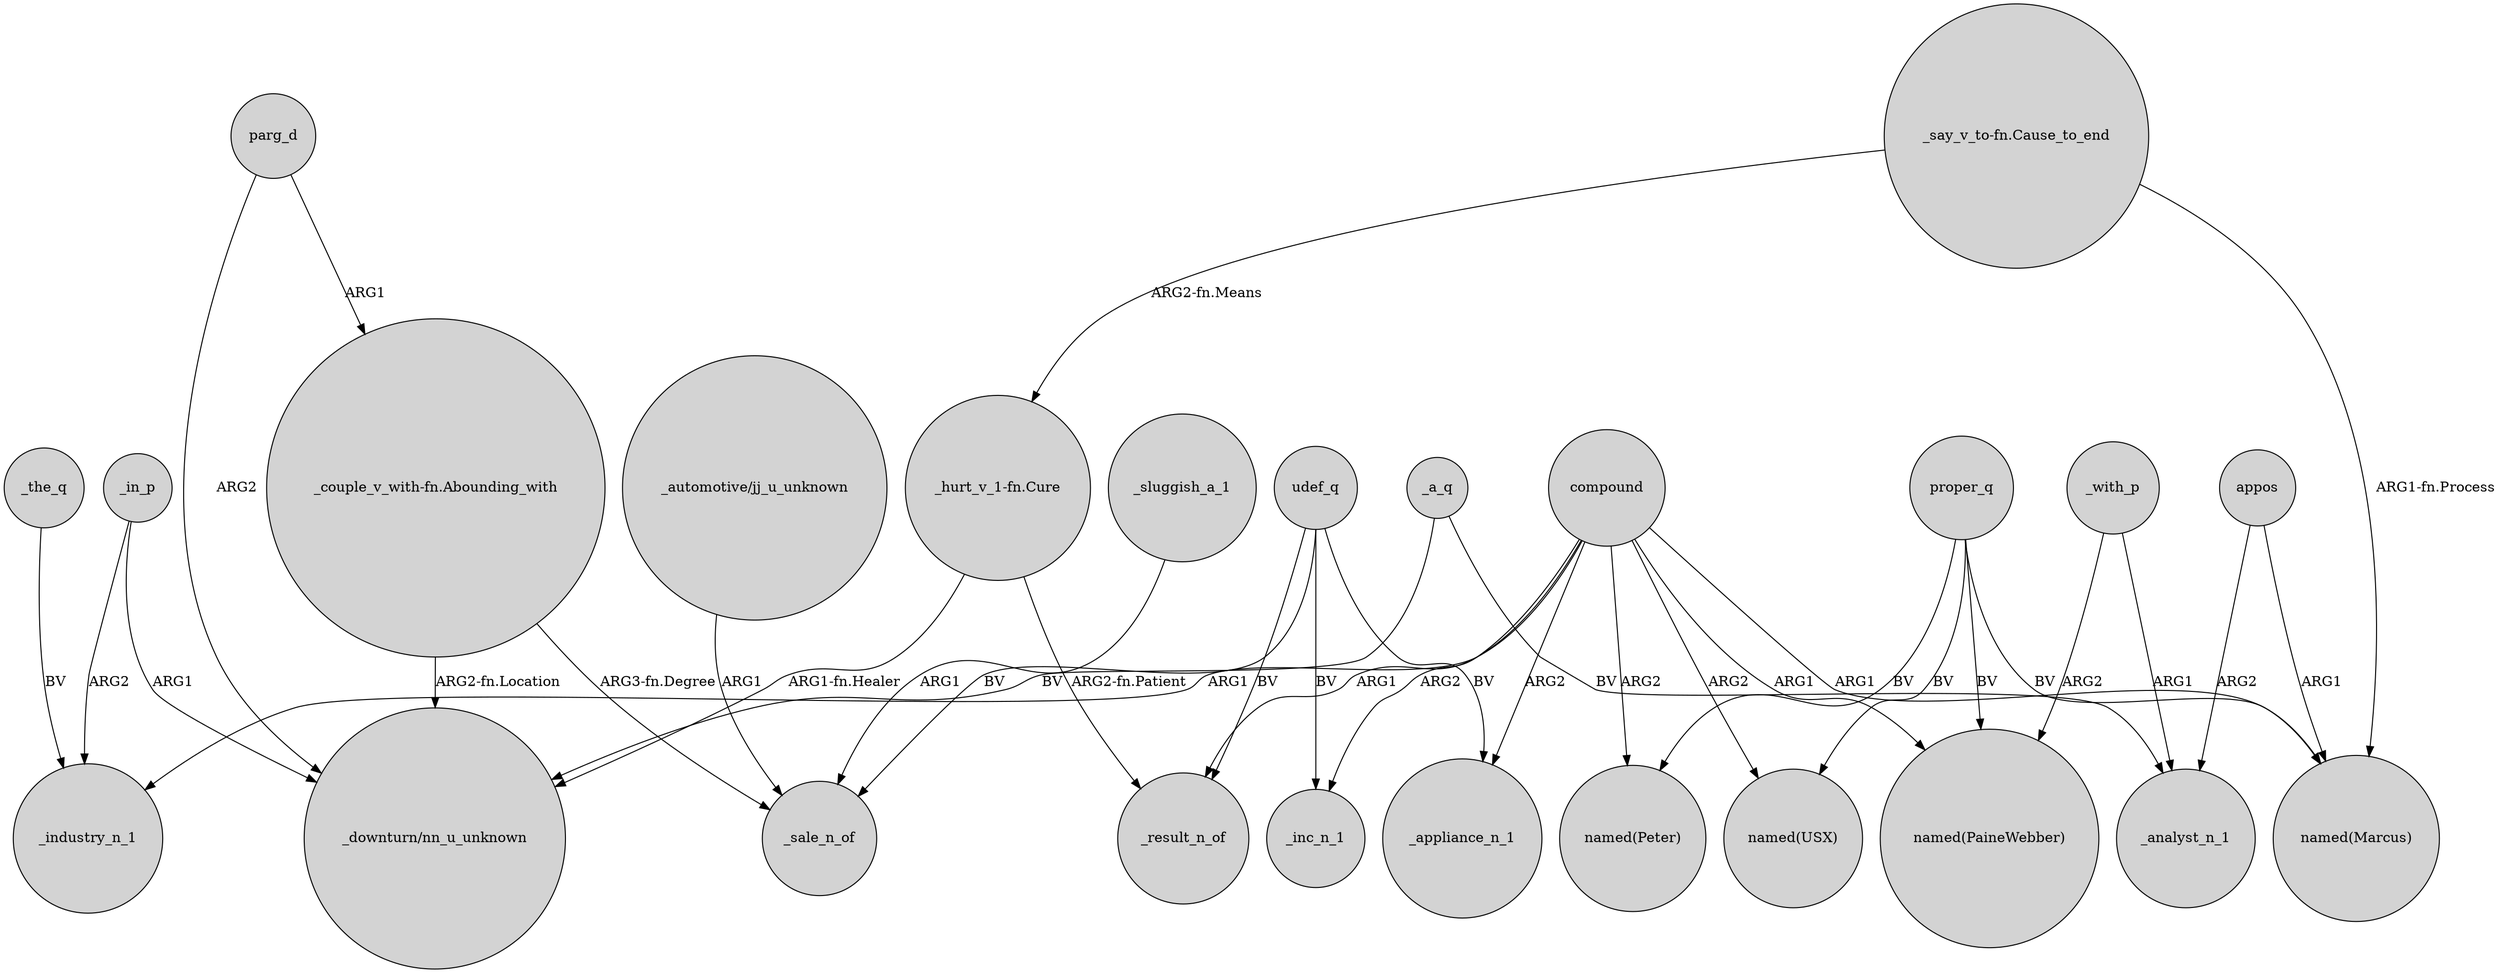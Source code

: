 digraph {
	node [shape=circle style=filled]
	parg_d -> "_couple_v_with-fn.Abounding_with" [label=ARG1]
	_in_p -> "_downturn/nn_u_unknown" [label=ARG1]
	"_couple_v_with-fn.Abounding_with" -> "_downturn/nn_u_unknown" [label="ARG2-fn.Location"]
	"_say_v_to-fn.Cause_to_end" -> "named(Marcus)" [label="ARG1-fn.Process"]
	proper_q -> "named(Peter)" [label=BV]
	"_say_v_to-fn.Cause_to_end" -> "_hurt_v_1-fn.Cure" [label="ARG2-fn.Means"]
	_with_p -> _analyst_n_1 [label=ARG1]
	_sluggish_a_1 -> _sale_n_of [label=ARG1]
	udef_q -> _appliance_n_1 [label=BV]
	udef_q -> _sale_n_of [label=BV]
	compound -> "named(Marcus)" [label=ARG1]
	proper_q -> "named(PaineWebber)" [label=BV]
	_a_q -> _analyst_n_1 [label=BV]
	compound -> _industry_n_1 [label=ARG1]
	udef_q -> _inc_n_1 [label=BV]
	"_hurt_v_1-fn.Cure" -> _result_n_of [label="ARG2-fn.Patient"]
	"_couple_v_with-fn.Abounding_with" -> _sale_n_of [label="ARG3-fn.Degree"]
	"_hurt_v_1-fn.Cure" -> "_downturn/nn_u_unknown" [label="ARG1-fn.Healer"]
	compound -> "named(Peter)" [label=ARG2]
	compound -> _inc_n_1 [label=ARG2]
	appos -> _analyst_n_1 [label=ARG2]
	"_automotive/jj_u_unknown" -> _sale_n_of [label=ARG1]
	_in_p -> _industry_n_1 [label=ARG2]
	parg_d -> "_downturn/nn_u_unknown" [label=ARG2]
	proper_q -> "named(Marcus)" [label=BV]
	appos -> "named(Marcus)" [label=ARG1]
	compound -> "named(PaineWebber)" [label=ARG1]
	compound -> _appliance_n_1 [label=ARG2]
	compound -> _result_n_of [label=ARG1]
	udef_q -> _result_n_of [label=BV]
	_the_q -> _industry_n_1 [label=BV]
	_with_p -> "named(PaineWebber)" [label=ARG2]
	proper_q -> "named(USX)" [label=BV]
	compound -> "named(USX)" [label=ARG2]
	_a_q -> "_downturn/nn_u_unknown" [label=BV]
}
